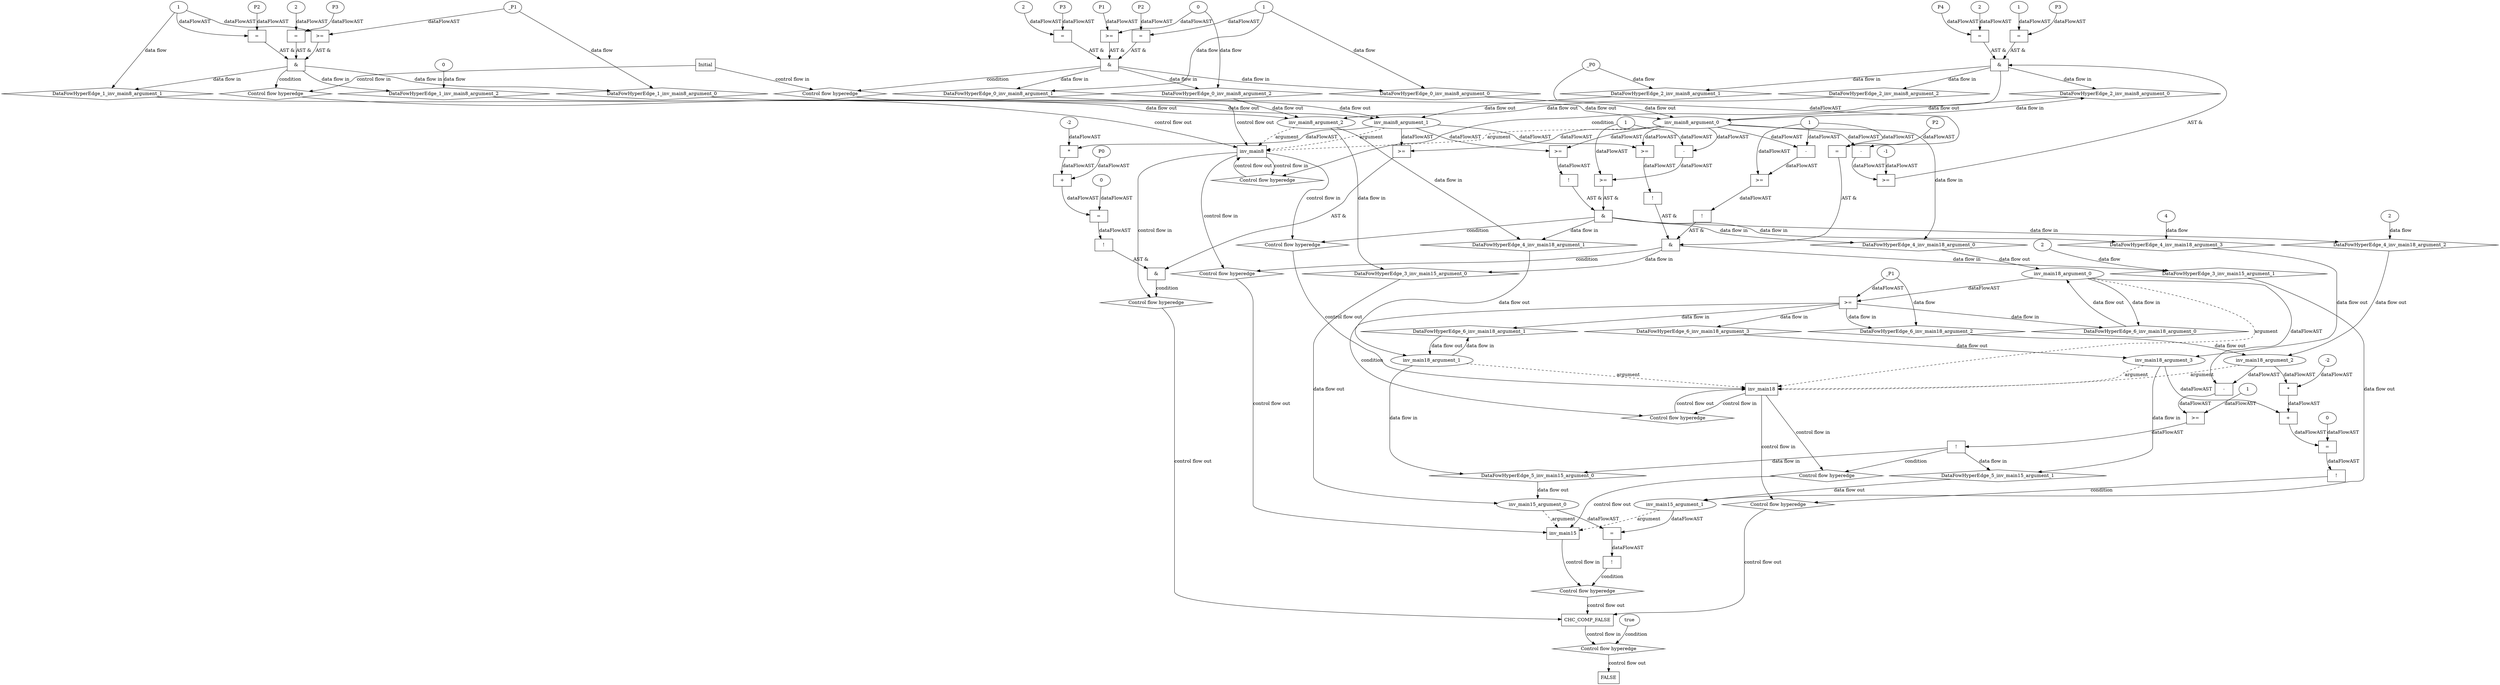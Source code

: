 digraph dag {
"CHC_COMP_FALSE" [label="CHC_COMP_FALSE" nodeName="CHC_COMP_FALSE" class=cfn  shape="rect"];
"inv_main15" [label="inv_main15" nodeName="inv_main15" class=cfn  shape="rect"];
"inv_main18" [label="inv_main18" nodeName="inv_main18" class=cfn  shape="rect"];
"inv_main8" [label="inv_main8" nodeName="inv_main8" class=cfn  shape="rect"];
FALSE [label="FALSE" nodeName=FALSE class=cfn  shape="rect"];
Initial [label="Initial" nodeName=Initial class=cfn  shape="rect"];
ControlFowHyperEdge_0 [label="Control flow hyperedge" nodeName=ControlFowHyperEdge_0 class=controlFlowHyperEdge shape="diamond"];
"Initial" -> ControlFowHyperEdge_0 [label="control flow in"]
ControlFowHyperEdge_0 -> "inv_main8" [label="control flow out"]
ControlFowHyperEdge_1 [label="Control flow hyperedge" nodeName=ControlFowHyperEdge_1 class=controlFlowHyperEdge shape="diamond"];
"Initial" -> ControlFowHyperEdge_1 [label="control flow in"]
ControlFowHyperEdge_1 -> "inv_main8" [label="control flow out"]
ControlFowHyperEdge_2 [label="Control flow hyperedge" nodeName=ControlFowHyperEdge_2 class=controlFlowHyperEdge shape="diamond"];
"inv_main8" -> ControlFowHyperEdge_2 [label="control flow in"]
ControlFowHyperEdge_2 -> "inv_main8" [label="control flow out"]
ControlFowHyperEdge_3 [label="Control flow hyperedge" nodeName=ControlFowHyperEdge_3 class=controlFlowHyperEdge shape="diamond"];
"inv_main8" -> ControlFowHyperEdge_3 [label="control flow in"]
ControlFowHyperEdge_3 -> "inv_main15" [label="control flow out"]
ControlFowHyperEdge_4 [label="Control flow hyperedge" nodeName=ControlFowHyperEdge_4 class=controlFlowHyperEdge shape="diamond"];
"inv_main8" -> ControlFowHyperEdge_4 [label="control flow in"]
ControlFowHyperEdge_4 -> "inv_main18" [label="control flow out"]
ControlFowHyperEdge_5 [label="Control flow hyperedge" nodeName=ControlFowHyperEdge_5 class=controlFlowHyperEdge shape="diamond"];
"inv_main18" -> ControlFowHyperEdge_5 [label="control flow in"]
ControlFowHyperEdge_5 -> "inv_main15" [label="control flow out"]
ControlFowHyperEdge_6 [label="Control flow hyperedge" nodeName=ControlFowHyperEdge_6 class=controlFlowHyperEdge shape="diamond"];
"inv_main18" -> ControlFowHyperEdge_6 [label="control flow in"]
ControlFowHyperEdge_6 -> "inv_main18" [label="control flow out"]
ControlFowHyperEdge_7 [label="Control flow hyperedge" nodeName=ControlFowHyperEdge_7 class=controlFlowHyperEdge shape="diamond"];
"inv_main8" -> ControlFowHyperEdge_7 [label="control flow in"]
ControlFowHyperEdge_7 -> "CHC_COMP_FALSE" [label="control flow out"]
ControlFowHyperEdge_8 [label="Control flow hyperedge" nodeName=ControlFowHyperEdge_8 class=controlFlowHyperEdge shape="diamond"];
"inv_main18" -> ControlFowHyperEdge_8 [label="control flow in"]
ControlFowHyperEdge_8 -> "CHC_COMP_FALSE" [label="control flow out"]
ControlFowHyperEdge_9 [label="Control flow hyperedge" nodeName=ControlFowHyperEdge_9 class=controlFlowHyperEdge shape="diamond"];
"inv_main15" -> ControlFowHyperEdge_9 [label="control flow in"]
ControlFowHyperEdge_9 -> "CHC_COMP_FALSE" [label="control flow out"]
ControlFowHyperEdge_10 [label="Control flow hyperedge" nodeName=ControlFowHyperEdge_10 class=controlFlowHyperEdge shape="diamond"];
"CHC_COMP_FALSE" -> ControlFowHyperEdge_10 [label="control flow in"]
ControlFowHyperEdge_10 -> "FALSE" [label="control flow out"]
"inv_main8_argument_0" [label="inv_main8_argument_0" nodeName=argument0 class=argument  head="inv_main8" shape="oval"];
"inv_main8_argument_0" -> "inv_main8"[label="argument" style="dashed"]
"inv_main8_argument_1" [label="inv_main8_argument_1" nodeName=argument1 class=argument  head="inv_main8" shape="oval"];
"inv_main8_argument_1" -> "inv_main8"[label="argument" style="dashed"]
"inv_main8_argument_2" [label="inv_main8_argument_2" nodeName=argument2 class=argument  head="inv_main8" shape="oval"];
"inv_main8_argument_2" -> "inv_main8"[label="argument" style="dashed"]
"inv_main15_argument_0" [label="inv_main15_argument_0" nodeName=argument0 class=argument  head="inv_main15" shape="oval"];
"inv_main15_argument_0" -> "inv_main15"[label="argument" style="dashed"]
"inv_main15_argument_1" [label="inv_main15_argument_1" nodeName=argument1 class=argument  head="inv_main15" shape="oval"];
"inv_main15_argument_1" -> "inv_main15"[label="argument" style="dashed"]
"inv_main18_argument_0" [label="inv_main18_argument_0" nodeName=argument0 class=argument  head="inv_main18" shape="oval"];
"inv_main18_argument_0" -> "inv_main18"[label="argument" style="dashed"]
"inv_main18_argument_1" [label="inv_main18_argument_1" nodeName=argument1 class=argument  head="inv_main18" shape="oval"];
"inv_main18_argument_1" -> "inv_main18"[label="argument" style="dashed"]
"inv_main18_argument_2" [label="inv_main18_argument_2" nodeName=argument2 class=argument  head="inv_main18" shape="oval"];
"inv_main18_argument_2" -> "inv_main18"[label="argument" style="dashed"]
"inv_main18_argument_3" [label="inv_main18_argument_3" nodeName=argument3 class=argument  head="inv_main18" shape="oval"];
"inv_main18_argument_3" -> "inv_main18"[label="argument" style="dashed"]

"xxxinv_main8___Initial_0xxx_and" [label="&" nodeName="xxxinv_main8___Initial_0xxx_and" class=Operator shape="rect"];
"xxxinv_main8___Initial_0xxxguard_0_node_0" [label=">=" nodeName="xxxinv_main8___Initial_0xxxguard_0_node_0" class=Operator  shape="rect"];
"xxxinv_main8___Initial_0xxxguard_0_node_2" [label="P1" nodeName="xxxinv_main8___Initial_0xxxguard_0_node_2" class=Constant ];
"xxxinv_main8___Initial_0xxxdataFlow2_node_0" -> "xxxinv_main8___Initial_0xxxguard_0_node_0"[label="dataFlowAST"]
"xxxinv_main8___Initial_0xxxguard_0_node_2" -> "xxxinv_main8___Initial_0xxxguard_0_node_0"[label="dataFlowAST"]

"xxxinv_main8___Initial_0xxxguard_0_node_0" -> "xxxinv_main8___Initial_0xxx_and" [label="AST &"];
"xxxinv_main8___Initial_0xxxguard1_node_0" [label="=" nodeName="xxxinv_main8___Initial_0xxxguard1_node_0" class=Operator  shape="rect"];
"xxxinv_main8___Initial_0xxxguard1_node_1" [label="2" nodeName="xxxinv_main8___Initial_0xxxguard1_node_1" class=Literal ];
"xxxinv_main8___Initial_0xxxguard1_node_2" [label="P3" nodeName="xxxinv_main8___Initial_0xxxguard1_node_2" class=Constant ];
"xxxinv_main8___Initial_0xxxguard1_node_1" -> "xxxinv_main8___Initial_0xxxguard1_node_0"[label="dataFlowAST"]
"xxxinv_main8___Initial_0xxxguard1_node_2" -> "xxxinv_main8___Initial_0xxxguard1_node_0"[label="dataFlowAST"]

"xxxinv_main8___Initial_0xxxguard1_node_0" -> "xxxinv_main8___Initial_0xxx_and" [label="AST &"];
"xxxinv_main8___Initial_0xxxguard2_node_0" [label="=" nodeName="xxxinv_main8___Initial_0xxxguard2_node_0" class=Operator  shape="rect"];
"xxxinv_main8___Initial_0xxxguard2_node_2" [label="P2" nodeName="xxxinv_main8___Initial_0xxxguard2_node_2" class=Constant ];
"xxxinv_main8___Initial_0xxxdataFlow_0_node_0" -> "xxxinv_main8___Initial_0xxxguard2_node_0"[label="dataFlowAST"]
"xxxinv_main8___Initial_0xxxguard2_node_2" -> "xxxinv_main8___Initial_0xxxguard2_node_0"[label="dataFlowAST"]

"xxxinv_main8___Initial_0xxxguard2_node_0" -> "xxxinv_main8___Initial_0xxx_and" [label="AST &"];
"xxxinv_main8___Initial_0xxx_and" -> "ControlFowHyperEdge_0" [label="condition"];
"xxxinv_main8___Initial_0xxxdataFlow_0_node_0" [label="1" nodeName="xxxinv_main8___Initial_0xxxdataFlow_0_node_0" class=Literal ];

"xxxinv_main8___Initial_0xxxdataFlow_0_node_0" -> "DataFowHyperEdge_0_inv_main8_argument_0" [label="data flow"];

"xxxinv_main8___Initial_0xxxdataFlow_0_node_0" -> "DataFowHyperEdge_0_inv_main8_argument_1" [label="data flow"];
"xxxinv_main8___Initial_0xxxdataFlow2_node_0" [label="0" nodeName="xxxinv_main8___Initial_0xxxdataFlow2_node_0" class=Literal ];

"xxxinv_main8___Initial_0xxxdataFlow2_node_0" -> "DataFowHyperEdge_0_inv_main8_argument_2" [label="data flow"];
"xxxinv_main8___Initial_1xxx_and" [label="&" nodeName="xxxinv_main8___Initial_1xxx_and" class=Operator shape="rect"];
"xxxinv_main8___Initial_1xxxguard_0_node_0" [label=">=" nodeName="xxxinv_main8___Initial_1xxxguard_0_node_0" class=Operator  shape="rect"];
"xxxinv_main8___Initial_1xxxdataFlow_0_node_0" -> "xxxinv_main8___Initial_1xxxguard_0_node_0"[label="dataFlowAST"]
"xxxinv_main8___Initial_1xxxdataFlow1_node_0" -> "xxxinv_main8___Initial_1xxxguard_0_node_0"[label="dataFlowAST"]

"xxxinv_main8___Initial_1xxxguard_0_node_0" -> "xxxinv_main8___Initial_1xxx_and" [label="AST &"];
"xxxinv_main8___Initial_1xxxguard1_node_0" [label="=" nodeName="xxxinv_main8___Initial_1xxxguard1_node_0" class=Operator  shape="rect"];
"xxxinv_main8___Initial_1xxxguard1_node_1" [label="2" nodeName="xxxinv_main8___Initial_1xxxguard1_node_1" class=Literal ];
"xxxinv_main8___Initial_1xxxguard1_node_2" [label="P3" nodeName="xxxinv_main8___Initial_1xxxguard1_node_2" class=Constant ];
"xxxinv_main8___Initial_1xxxguard1_node_1" -> "xxxinv_main8___Initial_1xxxguard1_node_0"[label="dataFlowAST"]
"xxxinv_main8___Initial_1xxxguard1_node_2" -> "xxxinv_main8___Initial_1xxxguard1_node_0"[label="dataFlowAST"]

"xxxinv_main8___Initial_1xxxguard1_node_0" -> "xxxinv_main8___Initial_1xxx_and" [label="AST &"];
"xxxinv_main8___Initial_1xxxguard2_node_0" [label="=" nodeName="xxxinv_main8___Initial_1xxxguard2_node_0" class=Operator  shape="rect"];
"xxxinv_main8___Initial_1xxxguard2_node_2" [label="P2" nodeName="xxxinv_main8___Initial_1xxxguard2_node_2" class=Constant ];
"xxxinv_main8___Initial_1xxxdataFlow1_node_0" -> "xxxinv_main8___Initial_1xxxguard2_node_0"[label="dataFlowAST"]
"xxxinv_main8___Initial_1xxxguard2_node_2" -> "xxxinv_main8___Initial_1xxxguard2_node_0"[label="dataFlowAST"]

"xxxinv_main8___Initial_1xxxguard2_node_0" -> "xxxinv_main8___Initial_1xxx_and" [label="AST &"];
"xxxinv_main8___Initial_1xxx_and" -> "ControlFowHyperEdge_1" [label="condition"];
"xxxinv_main8___Initial_1xxxdataFlow_0_node_0" [label="_P1" nodeName="xxxinv_main8___Initial_1xxxdataFlow_0_node_0" class=Constant ];

"xxxinv_main8___Initial_1xxxdataFlow_0_node_0" -> "DataFowHyperEdge_1_inv_main8_argument_0" [label="data flow"];
"xxxinv_main8___Initial_1xxxdataFlow1_node_0" [label="1" nodeName="xxxinv_main8___Initial_1xxxdataFlow1_node_0" class=Literal ];

"xxxinv_main8___Initial_1xxxdataFlow1_node_0" -> "DataFowHyperEdge_1_inv_main8_argument_1" [label="data flow"];
"xxxinv_main8___Initial_1xxxdataFlow2_node_0" [label="0" nodeName="xxxinv_main8___Initial_1xxxdataFlow2_node_0" class=Literal ];

"xxxinv_main8___Initial_1xxxdataFlow2_node_0" -> "DataFowHyperEdge_1_inv_main8_argument_2" [label="data flow"];
"xxxinv_main8___inv_main8_2xxx_and" [label="&" nodeName="xxxinv_main8___inv_main8_2xxx_and" class=Operator shape="rect"];
"xxxinv_main8___inv_main8_2xxxguard_0_node_0" [label=">=" nodeName="xxxinv_main8___inv_main8_2xxxguard_0_node_0" class=Operator  shape="rect"];
"xxxinv_main8___inv_main8_2xxxguard_0_node_1" [label="-" nodeName="xxxinv_main8___inv_main8_2xxxguard_0_node_1" class= Operator shape="rect"];
"xxxinv_main8___inv_main8_2xxxguard_0_node_4" [label="-1" nodeName="xxxinv_main8___inv_main8_2xxxguard_0_node_4" class=Literal ];
"xxxinv_main8___inv_main8_2xxxguard_0_node_1" -> "xxxinv_main8___inv_main8_2xxxguard_0_node_0"[label="dataFlowAST"]
"xxxinv_main8___inv_main8_2xxxguard_0_node_4" -> "xxxinv_main8___inv_main8_2xxxguard_0_node_0"[label="dataFlowAST"]
"inv_main8_argument_0" -> "xxxinv_main8___inv_main8_2xxxguard_0_node_1"[label="dataFlowAST"]
"xxxinv_main8___inv_main8_2xxxdataFlow_0_node_0" -> "xxxinv_main8___inv_main8_2xxxguard_0_node_1"[label="dataFlowAST"]

"xxxinv_main8___inv_main8_2xxxguard_0_node_0" -> "xxxinv_main8___inv_main8_2xxx_and" [label="AST &"];
"xxxinv_main8___inv_main8_2xxxguard1_node_0" [label="=" nodeName="xxxinv_main8___inv_main8_2xxxguard1_node_0" class=Operator  shape="rect"];
"xxxinv_main8___inv_main8_2xxxguard1_node_1" [label="P3" nodeName="xxxinv_main8___inv_main8_2xxxguard1_node_1" class=Constant ];
"xxxinv_main8___inv_main8_2xxxguard1_node_2" [label="1" nodeName="xxxinv_main8___inv_main8_2xxxguard1_node_2" class=Literal ];
"xxxinv_main8___inv_main8_2xxxguard1_node_1" -> "xxxinv_main8___inv_main8_2xxxguard1_node_0"[label="dataFlowAST"]
"xxxinv_main8___inv_main8_2xxxguard1_node_2" -> "xxxinv_main8___inv_main8_2xxxguard1_node_0"[label="dataFlowAST"]

"xxxinv_main8___inv_main8_2xxxguard1_node_0" -> "xxxinv_main8___inv_main8_2xxx_and" [label="AST &"];
"xxxinv_main8___inv_main8_2xxxguard2_node_0" [label="=" nodeName="xxxinv_main8___inv_main8_2xxxguard2_node_0" class=Operator  shape="rect"];
"xxxinv_main8___inv_main8_2xxxguard2_node_1" [label="P4" nodeName="xxxinv_main8___inv_main8_2xxxguard2_node_1" class=Constant ];
"xxxinv_main8___inv_main8_2xxxguard2_node_2" [label="2" nodeName="xxxinv_main8___inv_main8_2xxxguard2_node_2" class=Literal ];
"xxxinv_main8___inv_main8_2xxxguard2_node_1" -> "xxxinv_main8___inv_main8_2xxxguard2_node_0"[label="dataFlowAST"]
"xxxinv_main8___inv_main8_2xxxguard2_node_2" -> "xxxinv_main8___inv_main8_2xxxguard2_node_0"[label="dataFlowAST"]

"xxxinv_main8___inv_main8_2xxxguard2_node_0" -> "xxxinv_main8___inv_main8_2xxx_and" [label="AST &"];
"xxxinv_main8___inv_main8_2xxx_and" -> "ControlFowHyperEdge_2" [label="condition"];
"xxxinv_main8___inv_main8_2xxxdataFlow_0_node_0" [label="_P0" nodeName="xxxinv_main8___inv_main8_2xxxdataFlow_0_node_0" class=Constant ];

"xxxinv_main8___inv_main8_2xxxdataFlow_0_node_0" -> "DataFowHyperEdge_2_inv_main8_argument_1" [label="data flow"];
"xxxinv_main15___inv_main8_3xxx_and" [label="&" nodeName="xxxinv_main15___inv_main8_3xxx_and" class=Operator shape="rect"];
"xxxinv_main15___inv_main8_3xxxguard_0_node_0" [label="!" nodeName="xxxinv_main15___inv_main8_3xxxguard_0_node_0" class=Operator shape="rect"];
"xxxinv_main15___inv_main8_3xxxguard_0_node_1" [label=">=" nodeName="xxxinv_main15___inv_main8_3xxxguard_0_node_1" class=Operator  shape="rect"];
"xxxinv_main15___inv_main8_3xxxguard_0_node_2" [label="-" nodeName="xxxinv_main15___inv_main8_3xxxguard_0_node_2" class= Operator shape="rect"];
"xxxinv_main15___inv_main8_3xxxguard_0_node_4" [label="1" nodeName="xxxinv_main15___inv_main8_3xxxguard_0_node_4" class=Literal ];
"xxxinv_main15___inv_main8_3xxxguard_0_node_1" -> "xxxinv_main15___inv_main8_3xxxguard_0_node_0"[label="dataFlowAST"]
"xxxinv_main15___inv_main8_3xxxguard_0_node_2" -> "xxxinv_main15___inv_main8_3xxxguard_0_node_1"[label="dataFlowAST"]
"xxxinv_main15___inv_main8_3xxxguard_0_node_4" -> "xxxinv_main15___inv_main8_3xxxguard_0_node_1"[label="dataFlowAST"]
"inv_main8_argument_0" -> "xxxinv_main15___inv_main8_3xxxguard_0_node_2"[label="dataFlowAST"]
"xxxinv_main15___inv_main8_3xxxguard_0_node_4" -> "xxxinv_main15___inv_main8_3xxxguard_0_node_2"[label="dataFlowAST"]

"xxxinv_main15___inv_main8_3xxxguard_0_node_0" -> "xxxinv_main15___inv_main8_3xxx_and" [label="AST &"];
"xxxinv_main15___inv_main8_3xxxguard1_node_0" [label="!" nodeName="xxxinv_main15___inv_main8_3xxxguard1_node_0" class=Operator shape="rect"];
"xxxinv_main15___inv_main8_3xxxguard1_node_1" [label=">=" nodeName="xxxinv_main15___inv_main8_3xxxguard1_node_1" class=Operator  shape="rect"];
"xxxinv_main15___inv_main8_3xxxguard1_node_1" -> "xxxinv_main15___inv_main8_3xxxguard1_node_0"[label="dataFlowAST"]
"inv_main8_argument_0" -> "xxxinv_main15___inv_main8_3xxxguard1_node_1"[label="dataFlowAST"]
"inv_main8_argument_1" -> "xxxinv_main15___inv_main8_3xxxguard1_node_1"[label="dataFlowAST"]

"xxxinv_main15___inv_main8_3xxxguard1_node_0" -> "xxxinv_main15___inv_main8_3xxx_and" [label="AST &"];
"xxxinv_main15___inv_main8_3xxxguard2_node_0" [label="=" nodeName="xxxinv_main15___inv_main8_3xxxguard2_node_0" class=Operator  shape="rect"];
"xxxinv_main15___inv_main8_3xxxguard2_node_1" [label="P2" nodeName="xxxinv_main15___inv_main8_3xxxguard2_node_1" class=Constant ];
"xxxinv_main15___inv_main8_3xxxguard2_node_1" -> "xxxinv_main15___inv_main8_3xxxguard2_node_0"[label="dataFlowAST"]
"xxxinv_main15___inv_main8_3xxxguard_0_node_4" -> "xxxinv_main15___inv_main8_3xxxguard2_node_0"[label="dataFlowAST"]

"xxxinv_main15___inv_main8_3xxxguard2_node_0" -> "xxxinv_main15___inv_main8_3xxx_and" [label="AST &"];
"xxxinv_main15___inv_main8_3xxx_and" -> "ControlFowHyperEdge_3" [label="condition"];
"xxxinv_main15___inv_main8_3xxxdataFlow_0_node_0" [label="2" nodeName="xxxinv_main15___inv_main8_3xxxdataFlow_0_node_0" class=Literal ];

"xxxinv_main15___inv_main8_3xxxdataFlow_0_node_0" -> "DataFowHyperEdge_3_inv_main15_argument_1" [label="data flow"];
"xxxinv_main18___inv_main8_4xxx_and" [label="&" nodeName="xxxinv_main18___inv_main8_4xxx_and" class=Operator shape="rect"];
"xxxinv_main18___inv_main8_4xxxguard_0_node_0" [label="!" nodeName="xxxinv_main18___inv_main8_4xxxguard_0_node_0" class=Operator shape="rect"];
"xxxinv_main18___inv_main8_4xxxguard_0_node_1" [label=">=" nodeName="xxxinv_main18___inv_main8_4xxxguard_0_node_1" class=Operator  shape="rect"];
"xxxinv_main18___inv_main8_4xxxguard_0_node_1" -> "xxxinv_main18___inv_main8_4xxxguard_0_node_0"[label="dataFlowAST"]
"inv_main8_argument_0" -> "xxxinv_main18___inv_main8_4xxxguard_0_node_1"[label="dataFlowAST"]
"inv_main8_argument_1" -> "xxxinv_main18___inv_main8_4xxxguard_0_node_1"[label="dataFlowAST"]

"xxxinv_main18___inv_main8_4xxxguard_0_node_0" -> "xxxinv_main18___inv_main8_4xxx_and" [label="AST &"];
"xxxinv_main18___inv_main8_4xxxguard1_node_0" [label=">=" nodeName="xxxinv_main18___inv_main8_4xxxguard1_node_0" class=Operator  shape="rect"];
"xxxinv_main18___inv_main8_4xxxguard1_node_1" [label="-" nodeName="xxxinv_main18___inv_main8_4xxxguard1_node_1" class= Operator shape="rect"];
"xxxinv_main18___inv_main8_4xxxguard1_node_3" [label="1" nodeName="xxxinv_main18___inv_main8_4xxxguard1_node_3" class=Literal ];
"xxxinv_main18___inv_main8_4xxxguard1_node_1" -> "xxxinv_main18___inv_main8_4xxxguard1_node_0"[label="dataFlowAST"]
"xxxinv_main18___inv_main8_4xxxguard1_node_3" -> "xxxinv_main18___inv_main8_4xxxguard1_node_0"[label="dataFlowAST"]
"inv_main8_argument_0" -> "xxxinv_main18___inv_main8_4xxxguard1_node_1"[label="dataFlowAST"]
"xxxinv_main18___inv_main8_4xxxguard1_node_3" -> "xxxinv_main18___inv_main8_4xxxguard1_node_1"[label="dataFlowAST"]

"xxxinv_main18___inv_main8_4xxxguard1_node_0" -> "xxxinv_main18___inv_main8_4xxx_and" [label="AST &"];
"xxxinv_main18___inv_main8_4xxx_and" -> "ControlFowHyperEdge_4" [label="condition"];
"xxxinv_main18___inv_main8_4xxxdataFlow_0_node_0" [label="2" nodeName="xxxinv_main18___inv_main8_4xxxdataFlow_0_node_0" class=Literal ];

"xxxinv_main18___inv_main8_4xxxdataFlow_0_node_0" -> "DataFowHyperEdge_4_inv_main18_argument_2" [label="data flow"];
"xxxinv_main18___inv_main8_4xxxdataFlow1_node_0" [label="4" nodeName="xxxinv_main18___inv_main8_4xxxdataFlow1_node_0" class=Literal ];

"xxxinv_main18___inv_main8_4xxxdataFlow1_node_0" -> "DataFowHyperEdge_4_inv_main18_argument_3" [label="data flow"];
"xxxinv_main15___inv_main18_5xxxguard_0_node_0" [label="!" nodeName="xxxinv_main15___inv_main18_5xxxguard_0_node_0" class=Operator shape="rect"];
"xxxinv_main15___inv_main18_5xxxguard_0_node_1" [label=">=" nodeName="xxxinv_main15___inv_main18_5xxxguard_0_node_1" class=Operator  shape="rect"];
"xxxinv_main15___inv_main18_5xxxguard_0_node_2" [label="-" nodeName="xxxinv_main15___inv_main18_5xxxguard_0_node_2" class= Operator shape="rect"];
"xxxinv_main15___inv_main18_5xxxguard_0_node_5" [label="1" nodeName="xxxinv_main15___inv_main18_5xxxguard_0_node_5" class=Literal ];
"xxxinv_main15___inv_main18_5xxxguard_0_node_1" -> "xxxinv_main15___inv_main18_5xxxguard_0_node_0"[label="dataFlowAST"]
"xxxinv_main15___inv_main18_5xxxguard_0_node_2" -> "xxxinv_main15___inv_main18_5xxxguard_0_node_1"[label="dataFlowAST"]
"xxxinv_main15___inv_main18_5xxxguard_0_node_5" -> "xxxinv_main15___inv_main18_5xxxguard_0_node_1"[label="dataFlowAST"]
"inv_main18_argument_0" -> "xxxinv_main15___inv_main18_5xxxguard_0_node_2"[label="dataFlowAST"]
"inv_main18_argument_2" -> "xxxinv_main15___inv_main18_5xxxguard_0_node_2"[label="dataFlowAST"]

"xxxinv_main15___inv_main18_5xxxguard_0_node_0" -> "ControlFowHyperEdge_5" [label="condition"];
"xxxinv_main18___inv_main18_6xxxguard_0_node_0" [label=">=" nodeName="xxxinv_main18___inv_main18_6xxxguard_0_node_0" class=Operator  shape="rect"];
"inv_main18_argument_0" -> "xxxinv_main18___inv_main18_6xxxguard_0_node_0"[label="dataFlowAST"]
"xxxinv_main18___inv_main18_6xxxdataFlow_0_node_0" -> "xxxinv_main18___inv_main18_6xxxguard_0_node_0"[label="dataFlowAST"]

"xxxinv_main18___inv_main18_6xxxguard_0_node_0" -> "ControlFowHyperEdge_6" [label="condition"];
"xxxinv_main18___inv_main18_6xxxdataFlow_0_node_0" [label="_P1" nodeName="xxxinv_main18___inv_main18_6xxxdataFlow_0_node_0" class=Constant ];

"xxxinv_main18___inv_main18_6xxxdataFlow_0_node_0" -> "DataFowHyperEdge_6_inv_main18_argument_2" [label="data flow"];
"xxxCHC_COMP_FALSE___inv_main8_7xxx_and" [label="&" nodeName="xxxCHC_COMP_FALSE___inv_main8_7xxx_and" class=Operator shape="rect"];
"xxxCHC_COMP_FALSE___inv_main8_7xxxguard_0_node_0" [label="!" nodeName="xxxCHC_COMP_FALSE___inv_main8_7xxxguard_0_node_0" class=Operator shape="rect"];
"xxxCHC_COMP_FALSE___inv_main8_7xxxguard_0_node_1" [label="=" nodeName="xxxCHC_COMP_FALSE___inv_main8_7xxxguard_0_node_1" class=Operator  shape="rect"];
"xxxCHC_COMP_FALSE___inv_main8_7xxxguard_0_node_2" [label="+" nodeName="xxxCHC_COMP_FALSE___inv_main8_7xxxguard_0_node_2" class= Operator shape="rect"];
"xxxCHC_COMP_FALSE___inv_main8_7xxxguard_0_node_3" [label="P0" nodeName="xxxCHC_COMP_FALSE___inv_main8_7xxxguard_0_node_3" class=Constant ];
"xxxCHC_COMP_FALSE___inv_main8_7xxxguard_0_node_4" [label="*" nodeName="xxxCHC_COMP_FALSE___inv_main8_7xxxguard_0_node_4" class=Operator  shape="rect"];
"xxxCHC_COMP_FALSE___inv_main8_7xxxguard_0_node_5" [label="-2" nodeName="xxxCHC_COMP_FALSE___inv_main8_7xxxguard_0_node_5" class=Coeff ];
"xxxCHC_COMP_FALSE___inv_main8_7xxxguard_0_node_7" [label="0" nodeName="xxxCHC_COMP_FALSE___inv_main8_7xxxguard_0_node_7" class=Literal ];
"xxxCHC_COMP_FALSE___inv_main8_7xxxguard_0_node_1" -> "xxxCHC_COMP_FALSE___inv_main8_7xxxguard_0_node_0"[label="dataFlowAST"]
"xxxCHC_COMP_FALSE___inv_main8_7xxxguard_0_node_2" -> "xxxCHC_COMP_FALSE___inv_main8_7xxxguard_0_node_1"[label="dataFlowAST"]
"xxxCHC_COMP_FALSE___inv_main8_7xxxguard_0_node_7" -> "xxxCHC_COMP_FALSE___inv_main8_7xxxguard_0_node_1"[label="dataFlowAST"]
"xxxCHC_COMP_FALSE___inv_main8_7xxxguard_0_node_3" -> "xxxCHC_COMP_FALSE___inv_main8_7xxxguard_0_node_2"[label="dataFlowAST"]
"xxxCHC_COMP_FALSE___inv_main8_7xxxguard_0_node_4" -> "xxxCHC_COMP_FALSE___inv_main8_7xxxguard_0_node_2"[label="dataFlowAST"]
"inv_main8_argument_1" -> "xxxCHC_COMP_FALSE___inv_main8_7xxxguard_0_node_4"[label="dataFlowAST"]
"xxxCHC_COMP_FALSE___inv_main8_7xxxguard_0_node_5" -> "xxxCHC_COMP_FALSE___inv_main8_7xxxguard_0_node_4"[label="dataFlowAST"]

"xxxCHC_COMP_FALSE___inv_main8_7xxxguard_0_node_0" -> "xxxCHC_COMP_FALSE___inv_main8_7xxx_and" [label="AST &"];
"xxxCHC_COMP_FALSE___inv_main8_7xxxguard1_node_0" [label=">=" nodeName="xxxCHC_COMP_FALSE___inv_main8_7xxxguard1_node_0" class=Operator  shape="rect"];
"inv_main8_argument_0" -> "xxxCHC_COMP_FALSE___inv_main8_7xxxguard1_node_0"[label="dataFlowAST"]
"inv_main8_argument_1" -> "xxxCHC_COMP_FALSE___inv_main8_7xxxguard1_node_0"[label="dataFlowAST"]

"xxxCHC_COMP_FALSE___inv_main8_7xxxguard1_node_0" -> "xxxCHC_COMP_FALSE___inv_main8_7xxx_and" [label="AST &"];
"xxxCHC_COMP_FALSE___inv_main8_7xxx_and" -> "ControlFowHyperEdge_7" [label="condition"];
"xxxCHC_COMP_FALSE___inv_main18_8xxxguard_0_node_0" [label="!" nodeName="xxxCHC_COMP_FALSE___inv_main18_8xxxguard_0_node_0" class=Operator shape="rect"];
"xxxCHC_COMP_FALSE___inv_main18_8xxxguard_0_node_1" [label="=" nodeName="xxxCHC_COMP_FALSE___inv_main18_8xxxguard_0_node_1" class=Operator  shape="rect"];
"xxxCHC_COMP_FALSE___inv_main18_8xxxguard_0_node_2" [label="+" nodeName="xxxCHC_COMP_FALSE___inv_main18_8xxxguard_0_node_2" class= Operator shape="rect"];
"xxxCHC_COMP_FALSE___inv_main18_8xxxguard_0_node_4" [label="*" nodeName="xxxCHC_COMP_FALSE___inv_main18_8xxxguard_0_node_4" class=Operator  shape="rect"];
"xxxCHC_COMP_FALSE___inv_main18_8xxxguard_0_node_5" [label="-2" nodeName="xxxCHC_COMP_FALSE___inv_main18_8xxxguard_0_node_5" class=Coeff ];
"xxxCHC_COMP_FALSE___inv_main18_8xxxguard_0_node_7" [label="0" nodeName="xxxCHC_COMP_FALSE___inv_main18_8xxxguard_0_node_7" class=Literal ];
"xxxCHC_COMP_FALSE___inv_main18_8xxxguard_0_node_1" -> "xxxCHC_COMP_FALSE___inv_main18_8xxxguard_0_node_0"[label="dataFlowAST"]
"xxxCHC_COMP_FALSE___inv_main18_8xxxguard_0_node_2" -> "xxxCHC_COMP_FALSE___inv_main18_8xxxguard_0_node_1"[label="dataFlowAST"]
"xxxCHC_COMP_FALSE___inv_main18_8xxxguard_0_node_7" -> "xxxCHC_COMP_FALSE___inv_main18_8xxxguard_0_node_1"[label="dataFlowAST"]
"inv_main18_argument_3" -> "xxxCHC_COMP_FALSE___inv_main18_8xxxguard_0_node_2"[label="dataFlowAST"]
"xxxCHC_COMP_FALSE___inv_main18_8xxxguard_0_node_4" -> "xxxCHC_COMP_FALSE___inv_main18_8xxxguard_0_node_2"[label="dataFlowAST"]
"inv_main18_argument_2" -> "xxxCHC_COMP_FALSE___inv_main18_8xxxguard_0_node_4"[label="dataFlowAST"]
"xxxCHC_COMP_FALSE___inv_main18_8xxxguard_0_node_5" -> "xxxCHC_COMP_FALSE___inv_main18_8xxxguard_0_node_4"[label="dataFlowAST"]

"xxxCHC_COMP_FALSE___inv_main18_8xxxguard_0_node_0" -> "ControlFowHyperEdge_8" [label="condition"];
"xxxCHC_COMP_FALSE___inv_main15_9xxxguard_0_node_0" [label="!" nodeName="xxxCHC_COMP_FALSE___inv_main15_9xxxguard_0_node_0" class=Operator shape="rect"];
"xxxCHC_COMP_FALSE___inv_main15_9xxxguard_0_node_1" [label="=" nodeName="xxxCHC_COMP_FALSE___inv_main15_9xxxguard_0_node_1" class=Operator  shape="rect"];
"xxxCHC_COMP_FALSE___inv_main15_9xxxguard_0_node_1" -> "xxxCHC_COMP_FALSE___inv_main15_9xxxguard_0_node_0"[label="dataFlowAST"]
"inv_main15_argument_0" -> "xxxCHC_COMP_FALSE___inv_main15_9xxxguard_0_node_1"[label="dataFlowAST"]
"inv_main15_argument_1" -> "xxxCHC_COMP_FALSE___inv_main15_9xxxguard_0_node_1"[label="dataFlowAST"]

"xxxCHC_COMP_FALSE___inv_main15_9xxxguard_0_node_0" -> "ControlFowHyperEdge_9" [label="condition"];
"xxxFALSE___CHC_COMP_FALSE_10xxxguard_0_node_0" [label="true" nodeName="xxxFALSE___CHC_COMP_FALSE_10xxxguard_0_node_0" class=BoolValue ];

"xxxFALSE___CHC_COMP_FALSE_10xxxguard_0_node_0" -> "ControlFowHyperEdge_10" [label="condition"];
"DataFowHyperEdge_0_inv_main8_argument_0" [label="DataFowHyperEdge_0_inv_main8_argument_0" nodeName="DataFowHyperEdge_0_inv_main8_argument_0" class=DataFlowHyperedge shape="diamond"];
"DataFowHyperEdge_0_inv_main8_argument_0" -> "inv_main8_argument_0"[label="data flow out"]
"xxxinv_main8___Initial_0xxx_and" -> "DataFowHyperEdge_0_inv_main8_argument_0"[label="data flow in"]
"DataFowHyperEdge_0_inv_main8_argument_1" [label="DataFowHyperEdge_0_inv_main8_argument_1" nodeName="DataFowHyperEdge_0_inv_main8_argument_1" class=DataFlowHyperedge shape="diamond"];
"DataFowHyperEdge_0_inv_main8_argument_1" -> "inv_main8_argument_1"[label="data flow out"]
"xxxinv_main8___Initial_0xxx_and" -> "DataFowHyperEdge_0_inv_main8_argument_1"[label="data flow in"]
"DataFowHyperEdge_0_inv_main8_argument_2" [label="DataFowHyperEdge_0_inv_main8_argument_2" nodeName="DataFowHyperEdge_0_inv_main8_argument_2" class=DataFlowHyperedge shape="diamond"];
"DataFowHyperEdge_0_inv_main8_argument_2" -> "inv_main8_argument_2"[label="data flow out"]
"xxxinv_main8___Initial_0xxx_and" -> "DataFowHyperEdge_0_inv_main8_argument_2"[label="data flow in"]
"DataFowHyperEdge_1_inv_main8_argument_0" [label="DataFowHyperEdge_1_inv_main8_argument_0" nodeName="DataFowHyperEdge_1_inv_main8_argument_0" class=DataFlowHyperedge shape="diamond"];
"DataFowHyperEdge_1_inv_main8_argument_0" -> "inv_main8_argument_0"[label="data flow out"]
"xxxinv_main8___Initial_1xxx_and" -> "DataFowHyperEdge_1_inv_main8_argument_0"[label="data flow in"]
"DataFowHyperEdge_1_inv_main8_argument_1" [label="DataFowHyperEdge_1_inv_main8_argument_1" nodeName="DataFowHyperEdge_1_inv_main8_argument_1" class=DataFlowHyperedge shape="diamond"];
"DataFowHyperEdge_1_inv_main8_argument_1" -> "inv_main8_argument_1"[label="data flow out"]
"xxxinv_main8___Initial_1xxx_and" -> "DataFowHyperEdge_1_inv_main8_argument_1"[label="data flow in"]
"DataFowHyperEdge_1_inv_main8_argument_2" [label="DataFowHyperEdge_1_inv_main8_argument_2" nodeName="DataFowHyperEdge_1_inv_main8_argument_2" class=DataFlowHyperedge shape="diamond"];
"DataFowHyperEdge_1_inv_main8_argument_2" -> "inv_main8_argument_2"[label="data flow out"]
"xxxinv_main8___Initial_1xxx_and" -> "DataFowHyperEdge_1_inv_main8_argument_2"[label="data flow in"]
"DataFowHyperEdge_2_inv_main8_argument_0" [label="DataFowHyperEdge_2_inv_main8_argument_0" nodeName="DataFowHyperEdge_2_inv_main8_argument_0" class=DataFlowHyperedge shape="diamond"];
"DataFowHyperEdge_2_inv_main8_argument_0" -> "inv_main8_argument_0"[label="data flow out"]
"xxxinv_main8___inv_main8_2xxx_and" -> "DataFowHyperEdge_2_inv_main8_argument_0"[label="data flow in"]
"DataFowHyperEdge_2_inv_main8_argument_1" [label="DataFowHyperEdge_2_inv_main8_argument_1" nodeName="DataFowHyperEdge_2_inv_main8_argument_1" class=DataFlowHyperedge shape="diamond"];
"DataFowHyperEdge_2_inv_main8_argument_1" -> "inv_main8_argument_1"[label="data flow out"]
"xxxinv_main8___inv_main8_2xxx_and" -> "DataFowHyperEdge_2_inv_main8_argument_1"[label="data flow in"]
"DataFowHyperEdge_2_inv_main8_argument_2" [label="DataFowHyperEdge_2_inv_main8_argument_2" nodeName="DataFowHyperEdge_2_inv_main8_argument_2" class=DataFlowHyperedge shape="diamond"];
"DataFowHyperEdge_2_inv_main8_argument_2" -> "inv_main8_argument_2"[label="data flow out"]
"xxxinv_main8___inv_main8_2xxx_and" -> "DataFowHyperEdge_2_inv_main8_argument_2"[label="data flow in"]
"DataFowHyperEdge_3_inv_main15_argument_0" [label="DataFowHyperEdge_3_inv_main15_argument_0" nodeName="DataFowHyperEdge_3_inv_main15_argument_0" class=DataFlowHyperedge shape="diamond"];
"DataFowHyperEdge_3_inv_main15_argument_0" -> "inv_main15_argument_0"[label="data flow out"]
"xxxinv_main15___inv_main8_3xxx_and" -> "DataFowHyperEdge_3_inv_main15_argument_0"[label="data flow in"]
"DataFowHyperEdge_3_inv_main15_argument_1" [label="DataFowHyperEdge_3_inv_main15_argument_1" nodeName="DataFowHyperEdge_3_inv_main15_argument_1" class=DataFlowHyperedge shape="diamond"];
"DataFowHyperEdge_3_inv_main15_argument_1" -> "inv_main15_argument_1"[label="data flow out"]
"xxxinv_main15___inv_main8_3xxx_and" -> "DataFowHyperEdge_3_inv_main15_argument_1"[label="data flow in"]
"DataFowHyperEdge_4_inv_main18_argument_0" [label="DataFowHyperEdge_4_inv_main18_argument_0" nodeName="DataFowHyperEdge_4_inv_main18_argument_0" class=DataFlowHyperedge shape="diamond"];
"DataFowHyperEdge_4_inv_main18_argument_0" -> "inv_main18_argument_0"[label="data flow out"]
"xxxinv_main18___inv_main8_4xxx_and" -> "DataFowHyperEdge_4_inv_main18_argument_0"[label="data flow in"]
"DataFowHyperEdge_4_inv_main18_argument_1" [label="DataFowHyperEdge_4_inv_main18_argument_1" nodeName="DataFowHyperEdge_4_inv_main18_argument_1" class=DataFlowHyperedge shape="diamond"];
"DataFowHyperEdge_4_inv_main18_argument_1" -> "inv_main18_argument_1"[label="data flow out"]
"xxxinv_main18___inv_main8_4xxx_and" -> "DataFowHyperEdge_4_inv_main18_argument_1"[label="data flow in"]
"DataFowHyperEdge_4_inv_main18_argument_2" [label="DataFowHyperEdge_4_inv_main18_argument_2" nodeName="DataFowHyperEdge_4_inv_main18_argument_2" class=DataFlowHyperedge shape="diamond"];
"DataFowHyperEdge_4_inv_main18_argument_2" -> "inv_main18_argument_2"[label="data flow out"]
"xxxinv_main18___inv_main8_4xxx_and" -> "DataFowHyperEdge_4_inv_main18_argument_2"[label="data flow in"]
"DataFowHyperEdge_4_inv_main18_argument_3" [label="DataFowHyperEdge_4_inv_main18_argument_3" nodeName="DataFowHyperEdge_4_inv_main18_argument_3" class=DataFlowHyperedge shape="diamond"];
"DataFowHyperEdge_4_inv_main18_argument_3" -> "inv_main18_argument_3"[label="data flow out"]
"xxxinv_main18___inv_main8_4xxx_and" -> "DataFowHyperEdge_4_inv_main18_argument_3"[label="data flow in"]
"DataFowHyperEdge_5_inv_main15_argument_0" [label="DataFowHyperEdge_5_inv_main15_argument_0" nodeName="DataFowHyperEdge_5_inv_main15_argument_0" class=DataFlowHyperedge shape="diamond"];
"DataFowHyperEdge_5_inv_main15_argument_0" -> "inv_main15_argument_0"[label="data flow out"]
"xxxinv_main15___inv_main18_5xxxguard_0_node_0" -> "DataFowHyperEdge_5_inv_main15_argument_0"[label="data flow in"]
"DataFowHyperEdge_5_inv_main15_argument_1" [label="DataFowHyperEdge_5_inv_main15_argument_1" nodeName="DataFowHyperEdge_5_inv_main15_argument_1" class=DataFlowHyperedge shape="diamond"];
"DataFowHyperEdge_5_inv_main15_argument_1" -> "inv_main15_argument_1"[label="data flow out"]
"xxxinv_main15___inv_main18_5xxxguard_0_node_0" -> "DataFowHyperEdge_5_inv_main15_argument_1"[label="data flow in"]
"DataFowHyperEdge_6_inv_main18_argument_0" [label="DataFowHyperEdge_6_inv_main18_argument_0" nodeName="DataFowHyperEdge_6_inv_main18_argument_0" class=DataFlowHyperedge shape="diamond"];
"DataFowHyperEdge_6_inv_main18_argument_0" -> "inv_main18_argument_0"[label="data flow out"]
"xxxinv_main18___inv_main18_6xxxguard_0_node_0" -> "DataFowHyperEdge_6_inv_main18_argument_0"[label="data flow in"]
"DataFowHyperEdge_6_inv_main18_argument_1" [label="DataFowHyperEdge_6_inv_main18_argument_1" nodeName="DataFowHyperEdge_6_inv_main18_argument_1" class=DataFlowHyperedge shape="diamond"];
"DataFowHyperEdge_6_inv_main18_argument_1" -> "inv_main18_argument_1"[label="data flow out"]
"xxxinv_main18___inv_main18_6xxxguard_0_node_0" -> "DataFowHyperEdge_6_inv_main18_argument_1"[label="data flow in"]
"DataFowHyperEdge_6_inv_main18_argument_2" [label="DataFowHyperEdge_6_inv_main18_argument_2" nodeName="DataFowHyperEdge_6_inv_main18_argument_2" class=DataFlowHyperedge shape="diamond"];
"DataFowHyperEdge_6_inv_main18_argument_2" -> "inv_main18_argument_2"[label="data flow out"]
"xxxinv_main18___inv_main18_6xxxguard_0_node_0" -> "DataFowHyperEdge_6_inv_main18_argument_2"[label="data flow in"]
"DataFowHyperEdge_6_inv_main18_argument_3" [label="DataFowHyperEdge_6_inv_main18_argument_3" nodeName="DataFowHyperEdge_6_inv_main18_argument_3" class=DataFlowHyperedge shape="diamond"];
"DataFowHyperEdge_6_inv_main18_argument_3" -> "inv_main18_argument_3"[label="data flow out"]
"xxxinv_main18___inv_main18_6xxxguard_0_node_0" -> "DataFowHyperEdge_6_inv_main18_argument_3"[label="data flow in"]
"inv_main8_argument_0" -> "DataFowHyperEdge_2_inv_main8_argument_0"[label="data flow in"]
"inv_main8_argument_2" -> "DataFowHyperEdge_3_inv_main15_argument_0"[label="data flow in"]
"inv_main8_argument_0" -> "DataFowHyperEdge_4_inv_main18_argument_0"[label="data flow in"]
"inv_main8_argument_2" -> "DataFowHyperEdge_4_inv_main18_argument_1"[label="data flow in"]
"inv_main18_argument_1" -> "DataFowHyperEdge_5_inv_main15_argument_0"[label="data flow in"]
"inv_main18_argument_3" -> "DataFowHyperEdge_5_inv_main15_argument_1"[label="data flow in"]
"inv_main18_argument_0" -> "DataFowHyperEdge_6_inv_main18_argument_0"[label="data flow in"]
"inv_main18_argument_1" -> "DataFowHyperEdge_6_inv_main18_argument_1"[label="data flow in"]




}
